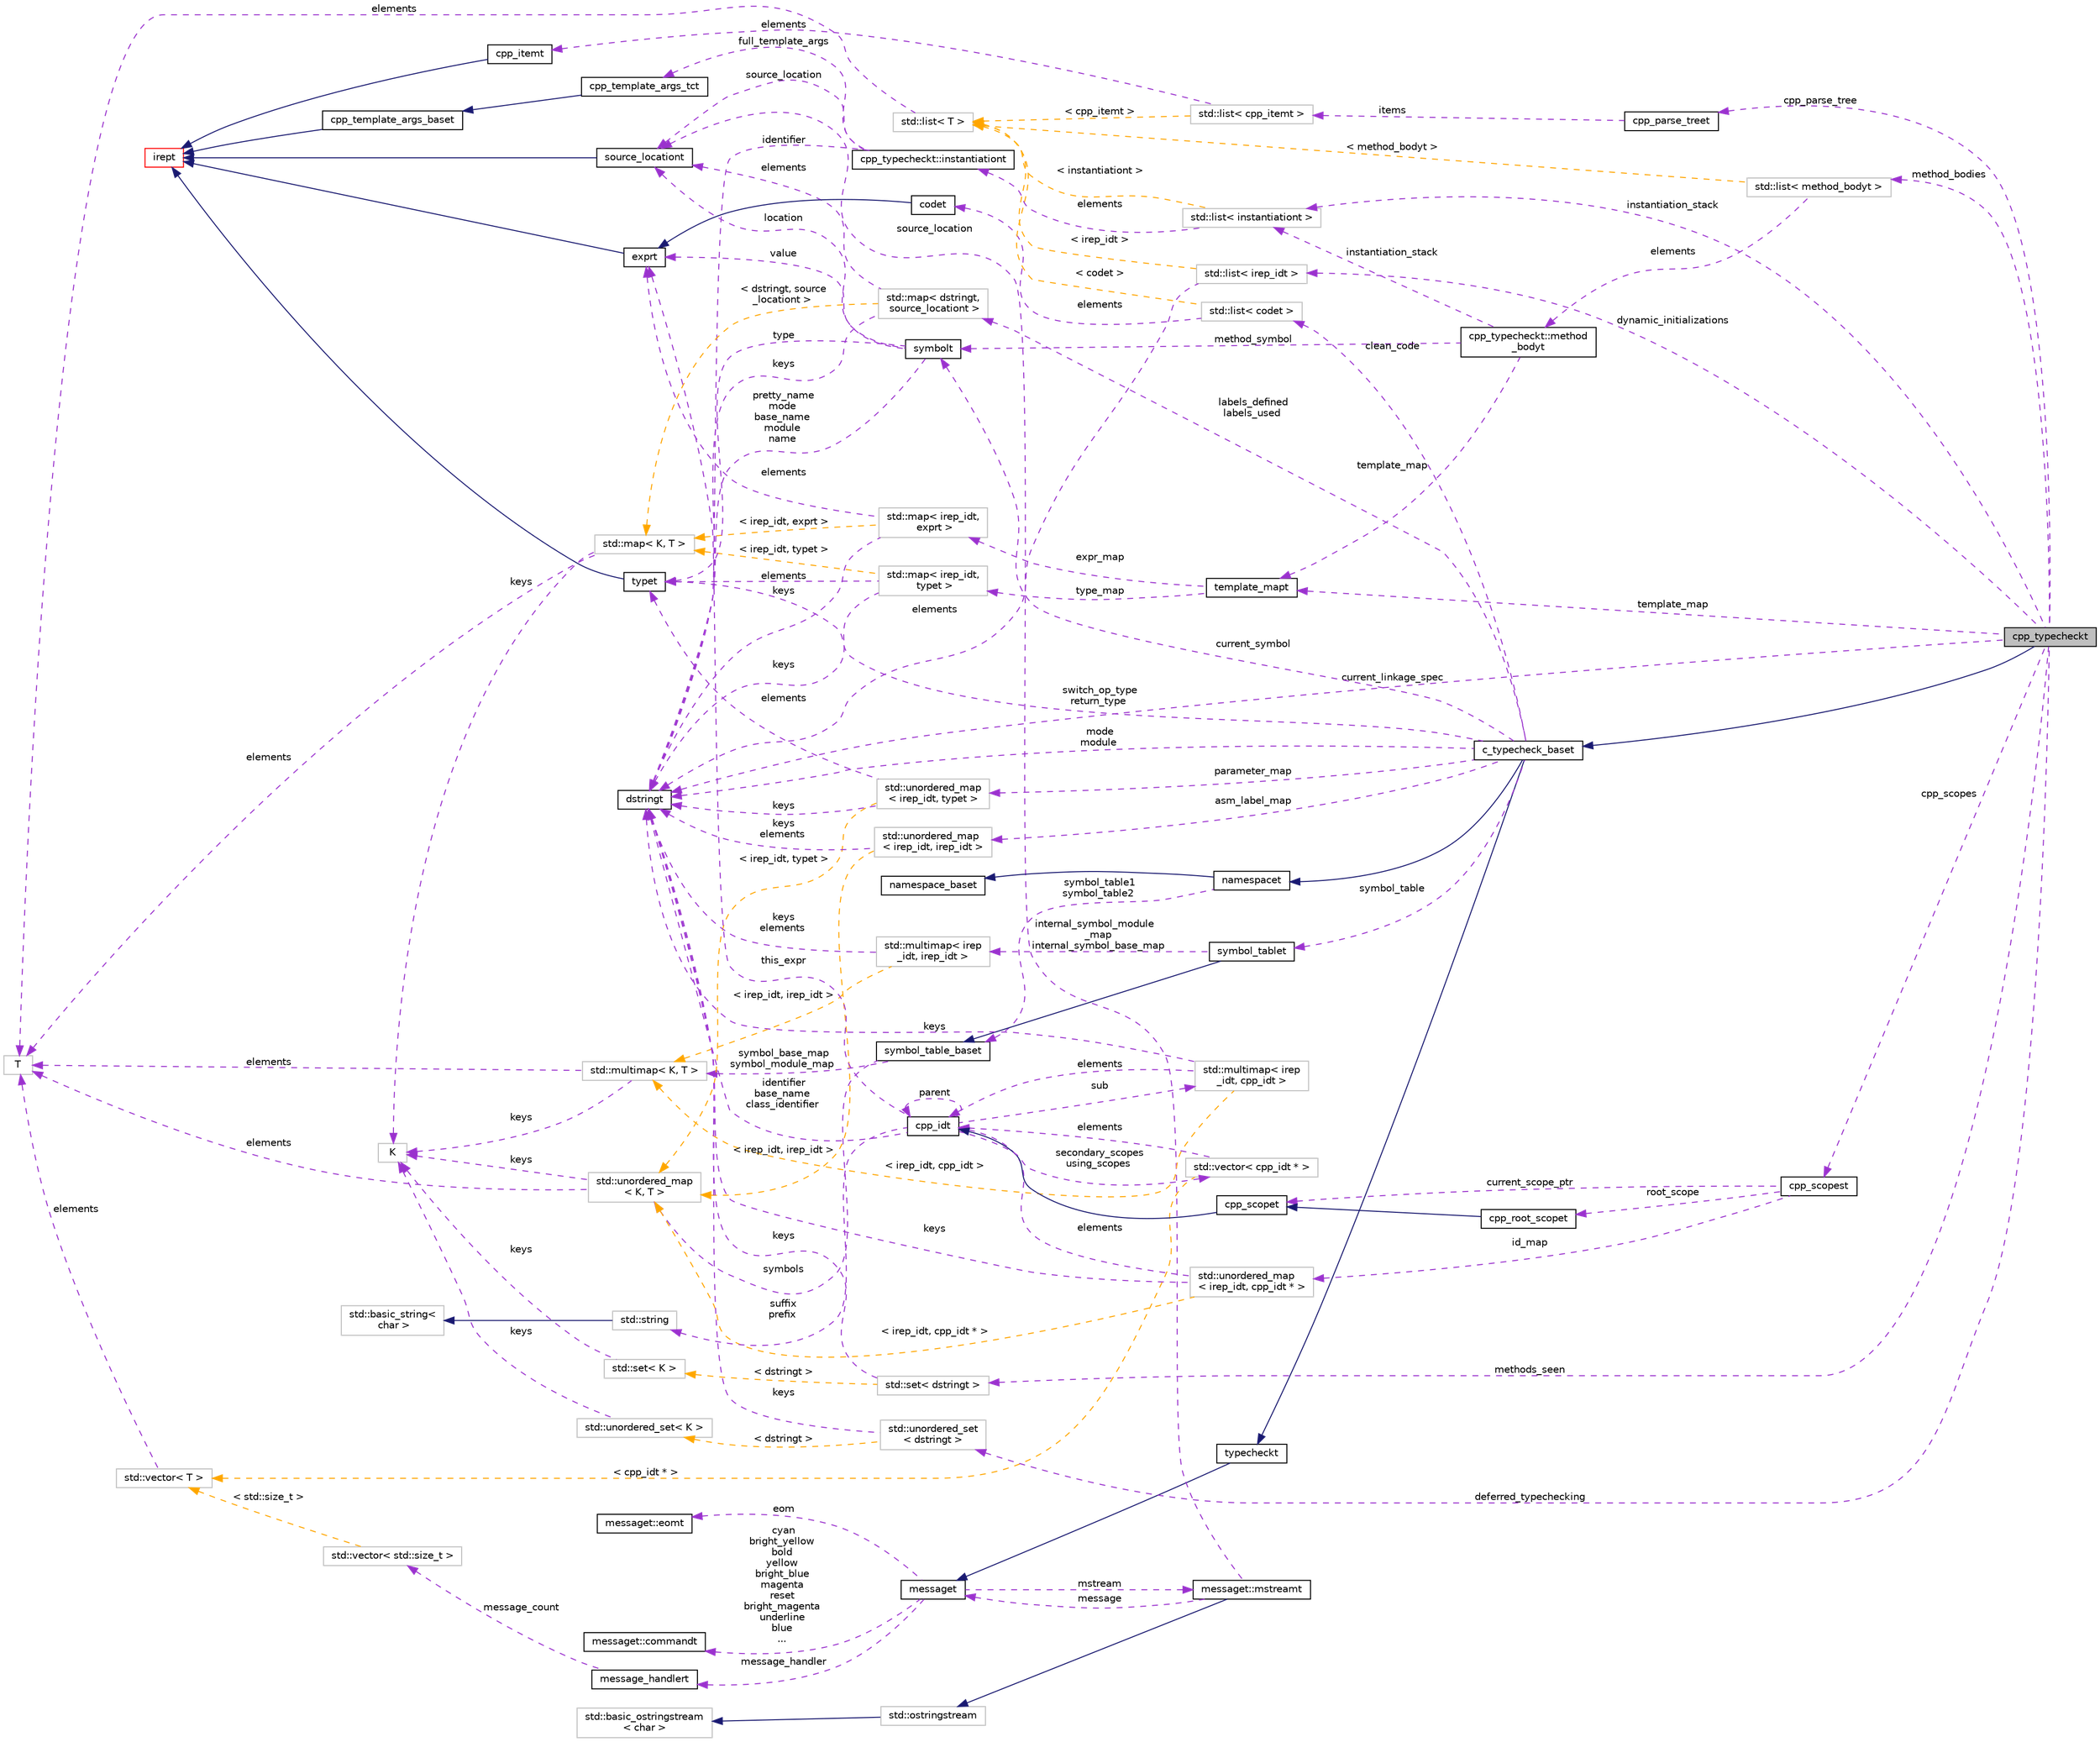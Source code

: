 digraph "cpp_typecheckt"
{
 // LATEX_PDF_SIZE
  bgcolor="transparent";
  edge [fontname="Helvetica",fontsize="10",labelfontname="Helvetica",labelfontsize="10"];
  node [fontname="Helvetica",fontsize="10",shape=record];
  rankdir="LR";
  Node1 [label="cpp_typecheckt",height=0.2,width=0.4,color="black", fillcolor="grey75", style="filled", fontcolor="black",tooltip=" "];
  Node2 -> Node1 [dir="back",color="midnightblue",fontsize="10",style="solid",fontname="Helvetica"];
  Node2 [label="c_typecheck_baset",height=0.2,width=0.4,color="black",URL="$classc__typecheck__baset.html",tooltip=" "];
  Node3 -> Node2 [dir="back",color="midnightblue",fontsize="10",style="solid",fontname="Helvetica"];
  Node3 [label="typecheckt",height=0.2,width=0.4,color="black",URL="$classtypecheckt.html",tooltip=" "];
  Node4 -> Node3 [dir="back",color="midnightblue",fontsize="10",style="solid",fontname="Helvetica"];
  Node4 [label="messaget",height=0.2,width=0.4,color="black",URL="$classmessaget.html",tooltip="Class that provides messages with a built-in verbosity 'level'."];
  Node5 -> Node4 [dir="back",color="darkorchid3",fontsize="10",style="dashed",label=" message_handler" ,fontname="Helvetica"];
  Node5 [label="message_handlert",height=0.2,width=0.4,color="black",URL="$classmessage__handlert.html",tooltip=" "];
  Node6 -> Node5 [dir="back",color="darkorchid3",fontsize="10",style="dashed",label=" message_count" ,fontname="Helvetica"];
  Node6 [label="std::vector\< std::size_t \>",height=0.2,width=0.4,color="grey75",tooltip=" "];
  Node7 -> Node6 [dir="back",color="orange",fontsize="10",style="dashed",label=" \< std::size_t \>" ,fontname="Helvetica"];
  Node7 [label="std::vector\< T \>",height=0.2,width=0.4,color="grey75",tooltip="STL class."];
  Node8 -> Node7 [dir="back",color="darkorchid3",fontsize="10",style="dashed",label=" elements" ,fontname="Helvetica"];
  Node8 [label="T",height=0.2,width=0.4,color="grey75",tooltip=" "];
  Node9 -> Node4 [dir="back",color="darkorchid3",fontsize="10",style="dashed",label=" cyan\nbright_yellow\nbold\nyellow\nbright_blue\nmagenta\nreset\nbright_magenta\nunderline\nblue\n..." ,fontname="Helvetica"];
  Node9 [label="messaget::commandt",height=0.2,width=0.4,color="black",URL="$classmessaget_1_1commandt.html",tooltip=" "];
  Node10 -> Node4 [dir="back",color="darkorchid3",fontsize="10",style="dashed",label=" mstream" ,fontname="Helvetica"];
  Node10 [label="messaget::mstreamt",height=0.2,width=0.4,color="black",URL="$classmessaget_1_1mstreamt.html",tooltip=" "];
  Node11 -> Node10 [dir="back",color="midnightblue",fontsize="10",style="solid",fontname="Helvetica"];
  Node11 [label="std::ostringstream",height=0.2,width=0.4,color="grey75",tooltip="STL class."];
  Node12 -> Node11 [dir="back",color="midnightblue",fontsize="10",style="solid",fontname="Helvetica"];
  Node12 [label="std::basic_ostringstream\l\< char \>",height=0.2,width=0.4,color="grey75",tooltip="STL class."];
  Node4 -> Node10 [dir="back",color="darkorchid3",fontsize="10",style="dashed",label=" message" ,fontname="Helvetica"];
  Node16 -> Node10 [dir="back",color="darkorchid3",fontsize="10",style="dashed",label=" source_location" ,fontname="Helvetica"];
  Node16 [label="source_locationt",height=0.2,width=0.4,color="black",URL="$classsource__locationt.html",tooltip=" "];
  Node17 -> Node16 [dir="back",color="midnightblue",fontsize="10",style="solid",fontname="Helvetica"];
  Node17 [label="irept",height=0.2,width=0.4,color="red",URL="$classirept.html",tooltip="There are a large number of kinds of tree structured or tree-like data in CPROVER."];
  Node24 -> Node4 [dir="back",color="darkorchid3",fontsize="10",style="dashed",label=" eom" ,fontname="Helvetica"];
  Node24 [label="messaget::eomt",height=0.2,width=0.4,color="black",URL="$classmessaget_1_1eomt.html",tooltip=" "];
  Node25 -> Node2 [dir="back",color="midnightblue",fontsize="10",style="solid",fontname="Helvetica"];
  Node25 [label="namespacet",height=0.2,width=0.4,color="black",URL="$classnamespacet.html",tooltip="A namespacet is essentially one or two symbol tables bound together, to allow for symbol lookups in t..."];
  Node26 -> Node25 [dir="back",color="midnightblue",fontsize="10",style="solid",fontname="Helvetica"];
  Node26 [label="namespace_baset",height=0.2,width=0.4,color="black",URL="$classnamespace__baset.html",tooltip="Basic interface for a namespace."];
  Node27 -> Node25 [dir="back",color="darkorchid3",fontsize="10",style="dashed",label=" symbol_table1\nsymbol_table2" ,fontname="Helvetica"];
  Node27 [label="symbol_table_baset",height=0.2,width=0.4,color="black",URL="$classsymbol__table__baset.html",tooltip="The symbol table base class interface."];
  Node28 -> Node27 [dir="back",color="darkorchid3",fontsize="10",style="dashed",label=" symbol_base_map\nsymbol_module_map" ,fontname="Helvetica"];
  Node28 [label="std::multimap\< K, T \>",height=0.2,width=0.4,color="grey75",tooltip="STL class."];
  Node29 -> Node28 [dir="back",color="darkorchid3",fontsize="10",style="dashed",label=" keys" ,fontname="Helvetica"];
  Node29 [label="K",height=0.2,width=0.4,color="grey75",tooltip=" "];
  Node8 -> Node28 [dir="back",color="darkorchid3",fontsize="10",style="dashed",label=" elements" ,fontname="Helvetica"];
  Node30 -> Node27 [dir="back",color="darkorchid3",fontsize="10",style="dashed",label=" symbols" ,fontname="Helvetica"];
  Node30 [label="std::unordered_map\l\< K, T \>",height=0.2,width=0.4,color="grey75",tooltip="STL class."];
  Node29 -> Node30 [dir="back",color="darkorchid3",fontsize="10",style="dashed",label=" keys" ,fontname="Helvetica"];
  Node8 -> Node30 [dir="back",color="darkorchid3",fontsize="10",style="dashed",label=" elements" ,fontname="Helvetica"];
  Node31 -> Node2 [dir="back",color="darkorchid3",fontsize="10",style="dashed",label=" symbol_table" ,fontname="Helvetica"];
  Node31 [label="symbol_tablet",height=0.2,width=0.4,color="black",URL="$classsymbol__tablet.html",tooltip="The symbol table."];
  Node27 -> Node31 [dir="back",color="midnightblue",fontsize="10",style="solid",fontname="Helvetica"];
  Node32 -> Node31 [dir="back",color="darkorchid3",fontsize="10",style="dashed",label=" internal_symbol_module\l_map\ninternal_symbol_base_map" ,fontname="Helvetica"];
  Node32 [label="std::multimap\< irep\l_idt, irep_idt \>",height=0.2,width=0.4,color="grey75",tooltip=" "];
  Node22 -> Node32 [dir="back",color="darkorchid3",fontsize="10",style="dashed",label=" keys\nelements" ,fontname="Helvetica"];
  Node22 [label="dstringt",height=0.2,width=0.4,color="black",URL="$classdstringt.html",tooltip="dstringt has one field, an unsigned integer no which is an index into a static table of strings."];
  Node28 -> Node32 [dir="back",color="orange",fontsize="10",style="dashed",label=" \< irep_idt, irep_idt \>" ,fontname="Helvetica"];
  Node33 -> Node2 [dir="back",color="darkorchid3",fontsize="10",style="dashed",label=" asm_label_map" ,fontname="Helvetica"];
  Node33 [label="std::unordered_map\l\< irep_idt, irep_idt \>",height=0.2,width=0.4,color="grey75",tooltip=" "];
  Node22 -> Node33 [dir="back",color="darkorchid3",fontsize="10",style="dashed",label=" keys\nelements" ,fontname="Helvetica"];
  Node30 -> Node33 [dir="back",color="orange",fontsize="10",style="dashed",label=" \< irep_idt, irep_idt \>" ,fontname="Helvetica"];
  Node34 -> Node2 [dir="back",color="darkorchid3",fontsize="10",style="dashed",label=" labels_defined\nlabels_used" ,fontname="Helvetica"];
  Node34 [label="std::map\< dstringt,\l source_locationt \>",height=0.2,width=0.4,color="grey75",tooltip=" "];
  Node22 -> Node34 [dir="back",color="darkorchid3",fontsize="10",style="dashed",label=" keys" ,fontname="Helvetica"];
  Node16 -> Node34 [dir="back",color="darkorchid3",fontsize="10",style="dashed",label=" elements" ,fontname="Helvetica"];
  Node35 -> Node34 [dir="back",color="orange",fontsize="10",style="dashed",label=" \< dstringt, source\l_locationt \>" ,fontname="Helvetica"];
  Node35 [label="std::map\< K, T \>",height=0.2,width=0.4,color="grey75",tooltip="STL class."];
  Node29 -> Node35 [dir="back",color="darkorchid3",fontsize="10",style="dashed",label=" keys" ,fontname="Helvetica"];
  Node8 -> Node35 [dir="back",color="darkorchid3",fontsize="10",style="dashed",label=" elements" ,fontname="Helvetica"];
  Node36 -> Node2 [dir="back",color="darkorchid3",fontsize="10",style="dashed",label=" switch_op_type\nreturn_type" ,fontname="Helvetica"];
  Node36 [label="typet",height=0.2,width=0.4,color="black",URL="$classtypet.html",tooltip="The type of an expression, extends irept."];
  Node17 -> Node36 [dir="back",color="midnightblue",fontsize="10",style="solid",fontname="Helvetica"];
  Node22 -> Node2 [dir="back",color="darkorchid3",fontsize="10",style="dashed",label=" mode\nmodule" ,fontname="Helvetica"];
  Node37 -> Node2 [dir="back",color="darkorchid3",fontsize="10",style="dashed",label=" current_symbol" ,fontname="Helvetica"];
  Node37 [label="symbolt",height=0.2,width=0.4,color="black",URL="$classsymbolt.html",tooltip="Symbol table entry."];
  Node36 -> Node37 [dir="back",color="darkorchid3",fontsize="10",style="dashed",label=" type" ,fontname="Helvetica"];
  Node22 -> Node37 [dir="back",color="darkorchid3",fontsize="10",style="dashed",label=" pretty_name\nmode\nbase_name\nmodule\nname" ,fontname="Helvetica"];
  Node38 -> Node37 [dir="back",color="darkorchid3",fontsize="10",style="dashed",label=" value" ,fontname="Helvetica"];
  Node38 [label="exprt",height=0.2,width=0.4,color="black",URL="$classexprt.html",tooltip="Base class for all expressions."];
  Node17 -> Node38 [dir="back",color="midnightblue",fontsize="10",style="solid",fontname="Helvetica"];
  Node16 -> Node37 [dir="back",color="darkorchid3",fontsize="10",style="dashed",label=" location" ,fontname="Helvetica"];
  Node39 -> Node2 [dir="back",color="darkorchid3",fontsize="10",style="dashed",label=" clean_code" ,fontname="Helvetica"];
  Node39 [label="std::list\< codet \>",height=0.2,width=0.4,color="grey75",tooltip=" "];
  Node40 -> Node39 [dir="back",color="darkorchid3",fontsize="10",style="dashed",label=" elements" ,fontname="Helvetica"];
  Node40 [label="codet",height=0.2,width=0.4,color="black",URL="$classcodet.html",tooltip="Data structure for representing an arbitrary statement in a program."];
  Node38 -> Node40 [dir="back",color="midnightblue",fontsize="10",style="solid",fontname="Helvetica"];
  Node41 -> Node39 [dir="back",color="orange",fontsize="10",style="dashed",label=" \< codet \>" ,fontname="Helvetica"];
  Node41 [label="std::list\< T \>",height=0.2,width=0.4,color="grey75",tooltip="STL class."];
  Node8 -> Node41 [dir="back",color="darkorchid3",fontsize="10",style="dashed",label=" elements" ,fontname="Helvetica"];
  Node42 -> Node2 [dir="back",color="darkorchid3",fontsize="10",style="dashed",label=" parameter_map" ,fontname="Helvetica"];
  Node42 [label="std::unordered_map\l\< irep_idt, typet \>",height=0.2,width=0.4,color="grey75",tooltip=" "];
  Node36 -> Node42 [dir="back",color="darkorchid3",fontsize="10",style="dashed",label=" elements" ,fontname="Helvetica"];
  Node22 -> Node42 [dir="back",color="darkorchid3",fontsize="10",style="dashed",label=" keys" ,fontname="Helvetica"];
  Node30 -> Node42 [dir="back",color="orange",fontsize="10",style="dashed",label=" \< irep_idt, typet \>" ,fontname="Helvetica"];
  Node43 -> Node1 [dir="back",color="darkorchid3",fontsize="10",style="dashed",label=" deferred_typechecking" ,fontname="Helvetica"];
  Node43 [label="std::unordered_set\l\< dstringt \>",height=0.2,width=0.4,color="grey75",tooltip=" "];
  Node22 -> Node43 [dir="back",color="darkorchid3",fontsize="10",style="dashed",label=" keys" ,fontname="Helvetica"];
  Node44 -> Node43 [dir="back",color="orange",fontsize="10",style="dashed",label=" \< dstringt \>" ,fontname="Helvetica"];
  Node44 [label="std::unordered_set\< K \>",height=0.2,width=0.4,color="grey75",tooltip="STL class."];
  Node29 -> Node44 [dir="back",color="darkorchid3",fontsize="10",style="dashed",label=" keys" ,fontname="Helvetica"];
  Node45 -> Node1 [dir="back",color="darkorchid3",fontsize="10",style="dashed",label=" dynamic_initializations" ,fontname="Helvetica"];
  Node45 [label="std::list\< irep_idt \>",height=0.2,width=0.4,color="grey75",tooltip=" "];
  Node22 -> Node45 [dir="back",color="darkorchid3",fontsize="10",style="dashed",label=" elements" ,fontname="Helvetica"];
  Node41 -> Node45 [dir="back",color="orange",fontsize="10",style="dashed",label=" \< irep_idt \>" ,fontname="Helvetica"];
  Node46 -> Node1 [dir="back",color="darkorchid3",fontsize="10",style="dashed",label=" cpp_scopes" ,fontname="Helvetica"];
  Node46 [label="cpp_scopest",height=0.2,width=0.4,color="black",URL="$classcpp__scopest.html",tooltip=" "];
  Node47 -> Node46 [dir="back",color="darkorchid3",fontsize="10",style="dashed",label=" id_map" ,fontname="Helvetica"];
  Node47 [label="std::unordered_map\l\< irep_idt, cpp_idt * \>",height=0.2,width=0.4,color="grey75",tooltip=" "];
  Node22 -> Node47 [dir="back",color="darkorchid3",fontsize="10",style="dashed",label=" keys" ,fontname="Helvetica"];
  Node48 -> Node47 [dir="back",color="darkorchid3",fontsize="10",style="dashed",label=" elements" ,fontname="Helvetica"];
  Node48 [label="cpp_idt",height=0.2,width=0.4,color="black",URL="$classcpp__idt.html",tooltip=" "];
  Node49 -> Node48 [dir="back",color="darkorchid3",fontsize="10",style="dashed",label=" secondary_scopes\nusing_scopes" ,fontname="Helvetica"];
  Node49 [label="std::vector\< cpp_idt * \>",height=0.2,width=0.4,color="grey75",tooltip=" "];
  Node48 -> Node49 [dir="back",color="darkorchid3",fontsize="10",style="dashed",label=" elements" ,fontname="Helvetica"];
  Node7 -> Node49 [dir="back",color="orange",fontsize="10",style="dashed",label=" \< cpp_idt * \>" ,fontname="Helvetica"];
  Node50 -> Node48 [dir="back",color="darkorchid3",fontsize="10",style="dashed",label=" sub" ,fontname="Helvetica"];
  Node50 [label="std::multimap\< irep\l_idt, cpp_idt \>",height=0.2,width=0.4,color="grey75",tooltip=" "];
  Node22 -> Node50 [dir="back",color="darkorchid3",fontsize="10",style="dashed",label=" keys" ,fontname="Helvetica"];
  Node48 -> Node50 [dir="back",color="darkorchid3",fontsize="10",style="dashed",label=" elements" ,fontname="Helvetica"];
  Node28 -> Node50 [dir="back",color="orange",fontsize="10",style="dashed",label=" \< irep_idt, cpp_idt \>" ,fontname="Helvetica"];
  Node22 -> Node48 [dir="back",color="darkorchid3",fontsize="10",style="dashed",label=" identifier\nbase_name\nclass_identifier" ,fontname="Helvetica"];
  Node48 -> Node48 [dir="back",color="darkorchid3",fontsize="10",style="dashed",label=" parent" ,fontname="Helvetica"];
  Node51 -> Node48 [dir="back",color="darkorchid3",fontsize="10",style="dashed",label=" suffix\nprefix" ,fontname="Helvetica"];
  Node51 [label="std::string",height=0.2,width=0.4,color="grey75",tooltip="STL class."];
  Node52 -> Node51 [dir="back",color="midnightblue",fontsize="10",style="solid",fontname="Helvetica"];
  Node52 [label="std::basic_string\<\l char \>",height=0.2,width=0.4,color="grey75",tooltip="STL class."];
  Node38 -> Node48 [dir="back",color="darkorchid3",fontsize="10",style="dashed",label=" this_expr" ,fontname="Helvetica"];
  Node30 -> Node47 [dir="back",color="orange",fontsize="10",style="dashed",label=" \< irep_idt, cpp_idt * \>" ,fontname="Helvetica"];
  Node53 -> Node46 [dir="back",color="darkorchid3",fontsize="10",style="dashed",label=" root_scope" ,fontname="Helvetica"];
  Node53 [label="cpp_root_scopet",height=0.2,width=0.4,color="black",URL="$classcpp__root__scopet.html",tooltip=" "];
  Node54 -> Node53 [dir="back",color="midnightblue",fontsize="10",style="solid",fontname="Helvetica"];
  Node54 [label="cpp_scopet",height=0.2,width=0.4,color="black",URL="$classcpp__scopet.html",tooltip=" "];
  Node48 -> Node54 [dir="back",color="midnightblue",fontsize="10",style="solid",fontname="Helvetica"];
  Node54 -> Node46 [dir="back",color="darkorchid3",fontsize="10",style="dashed",label=" current_scope_ptr" ,fontname="Helvetica"];
  Node55 -> Node1 [dir="back",color="darkorchid3",fontsize="10",style="dashed",label=" method_bodies" ,fontname="Helvetica"];
  Node55 [label="std::list\< method_bodyt \>",height=0.2,width=0.4,color="grey75",tooltip=" "];
  Node56 -> Node55 [dir="back",color="darkorchid3",fontsize="10",style="dashed",label=" elements" ,fontname="Helvetica"];
  Node56 [label="cpp_typecheckt::method\l_bodyt",height=0.2,width=0.4,color="black",URL="$structcpp__typecheckt_1_1method__bodyt.html",tooltip=" "];
  Node37 -> Node56 [dir="back",color="darkorchid3",fontsize="10",style="dashed",label=" method_symbol" ,fontname="Helvetica"];
  Node57 -> Node56 [dir="back",color="darkorchid3",fontsize="10",style="dashed",label=" template_map" ,fontname="Helvetica"];
  Node57 [label="template_mapt",height=0.2,width=0.4,color="black",URL="$classtemplate__mapt.html",tooltip=" "];
  Node58 -> Node57 [dir="back",color="darkorchid3",fontsize="10",style="dashed",label=" type_map" ,fontname="Helvetica"];
  Node58 [label="std::map\< irep_idt,\l typet \>",height=0.2,width=0.4,color="grey75",tooltip=" "];
  Node36 -> Node58 [dir="back",color="darkorchid3",fontsize="10",style="dashed",label=" elements" ,fontname="Helvetica"];
  Node22 -> Node58 [dir="back",color="darkorchid3",fontsize="10",style="dashed",label=" keys" ,fontname="Helvetica"];
  Node35 -> Node58 [dir="back",color="orange",fontsize="10",style="dashed",label=" \< irep_idt, typet \>" ,fontname="Helvetica"];
  Node59 -> Node57 [dir="back",color="darkorchid3",fontsize="10",style="dashed",label=" expr_map" ,fontname="Helvetica"];
  Node59 [label="std::map\< irep_idt,\l exprt \>",height=0.2,width=0.4,color="grey75",tooltip=" "];
  Node22 -> Node59 [dir="back",color="darkorchid3",fontsize="10",style="dashed",label=" keys" ,fontname="Helvetica"];
  Node38 -> Node59 [dir="back",color="darkorchid3",fontsize="10",style="dashed",label=" elements" ,fontname="Helvetica"];
  Node35 -> Node59 [dir="back",color="orange",fontsize="10",style="dashed",label=" \< irep_idt, exprt \>" ,fontname="Helvetica"];
  Node60 -> Node56 [dir="back",color="darkorchid3",fontsize="10",style="dashed",label=" instantiation_stack" ,fontname="Helvetica"];
  Node60 [label="std::list\< instantiationt \>",height=0.2,width=0.4,color="grey75",tooltip=" "];
  Node61 -> Node60 [dir="back",color="darkorchid3",fontsize="10",style="dashed",label=" elements" ,fontname="Helvetica"];
  Node61 [label="cpp_typecheckt::instantiationt",height=0.2,width=0.4,color="black",URL="$classcpp__typecheckt_1_1instantiationt.html",tooltip=" "];
  Node62 -> Node61 [dir="back",color="darkorchid3",fontsize="10",style="dashed",label=" full_template_args" ,fontname="Helvetica"];
  Node62 [label="cpp_template_args_tct",height=0.2,width=0.4,color="black",URL="$classcpp__template__args__tct.html",tooltip=" "];
  Node63 -> Node62 [dir="back",color="midnightblue",fontsize="10",style="solid",fontname="Helvetica"];
  Node63 [label="cpp_template_args_baset",height=0.2,width=0.4,color="black",URL="$classcpp__template__args__baset.html",tooltip=" "];
  Node17 -> Node63 [dir="back",color="midnightblue",fontsize="10",style="solid",fontname="Helvetica"];
  Node22 -> Node61 [dir="back",color="darkorchid3",fontsize="10",style="dashed",label=" identifier" ,fontname="Helvetica"];
  Node16 -> Node61 [dir="back",color="darkorchid3",fontsize="10",style="dashed",label=" source_location" ,fontname="Helvetica"];
  Node41 -> Node60 [dir="back",color="orange",fontsize="10",style="dashed",label=" \< instantiationt \>" ,fontname="Helvetica"];
  Node41 -> Node55 [dir="back",color="orange",fontsize="10",style="dashed",label=" \< method_bodyt \>" ,fontname="Helvetica"];
  Node22 -> Node1 [dir="back",color="darkorchid3",fontsize="10",style="dashed",label=" current_linkage_spec" ,fontname="Helvetica"];
  Node64 -> Node1 [dir="back",color="darkorchid3",fontsize="10",style="dashed",label=" methods_seen" ,fontname="Helvetica"];
  Node64 [label="std::set\< dstringt \>",height=0.2,width=0.4,color="grey75",tooltip=" "];
  Node22 -> Node64 [dir="back",color="darkorchid3",fontsize="10",style="dashed",label=" keys" ,fontname="Helvetica"];
  Node65 -> Node64 [dir="back",color="orange",fontsize="10",style="dashed",label=" \< dstringt \>" ,fontname="Helvetica"];
  Node65 [label="std::set\< K \>",height=0.2,width=0.4,color="grey75",tooltip="STL class."];
  Node29 -> Node65 [dir="back",color="darkorchid3",fontsize="10",style="dashed",label=" keys" ,fontname="Helvetica"];
  Node66 -> Node1 [dir="back",color="darkorchid3",fontsize="10",style="dashed",label=" cpp_parse_tree" ,fontname="Helvetica"];
  Node66 [label="cpp_parse_treet",height=0.2,width=0.4,color="black",URL="$classcpp__parse__treet.html",tooltip=" "];
  Node67 -> Node66 [dir="back",color="darkorchid3",fontsize="10",style="dashed",label=" items" ,fontname="Helvetica"];
  Node67 [label="std::list\< cpp_itemt \>",height=0.2,width=0.4,color="grey75",tooltip=" "];
  Node68 -> Node67 [dir="back",color="darkorchid3",fontsize="10",style="dashed",label=" elements" ,fontname="Helvetica"];
  Node68 [label="cpp_itemt",height=0.2,width=0.4,color="black",URL="$classcpp__itemt.html",tooltip=" "];
  Node17 -> Node68 [dir="back",color="midnightblue",fontsize="10",style="solid",fontname="Helvetica"];
  Node41 -> Node67 [dir="back",color="orange",fontsize="10",style="dashed",label=" \< cpp_itemt \>" ,fontname="Helvetica"];
  Node57 -> Node1 [dir="back",color="darkorchid3",fontsize="10",style="dashed",label=" template_map" ,fontname="Helvetica"];
  Node60 -> Node1 [dir="back",color="darkorchid3",fontsize="10",style="dashed",label=" instantiation_stack" ,fontname="Helvetica"];
}
